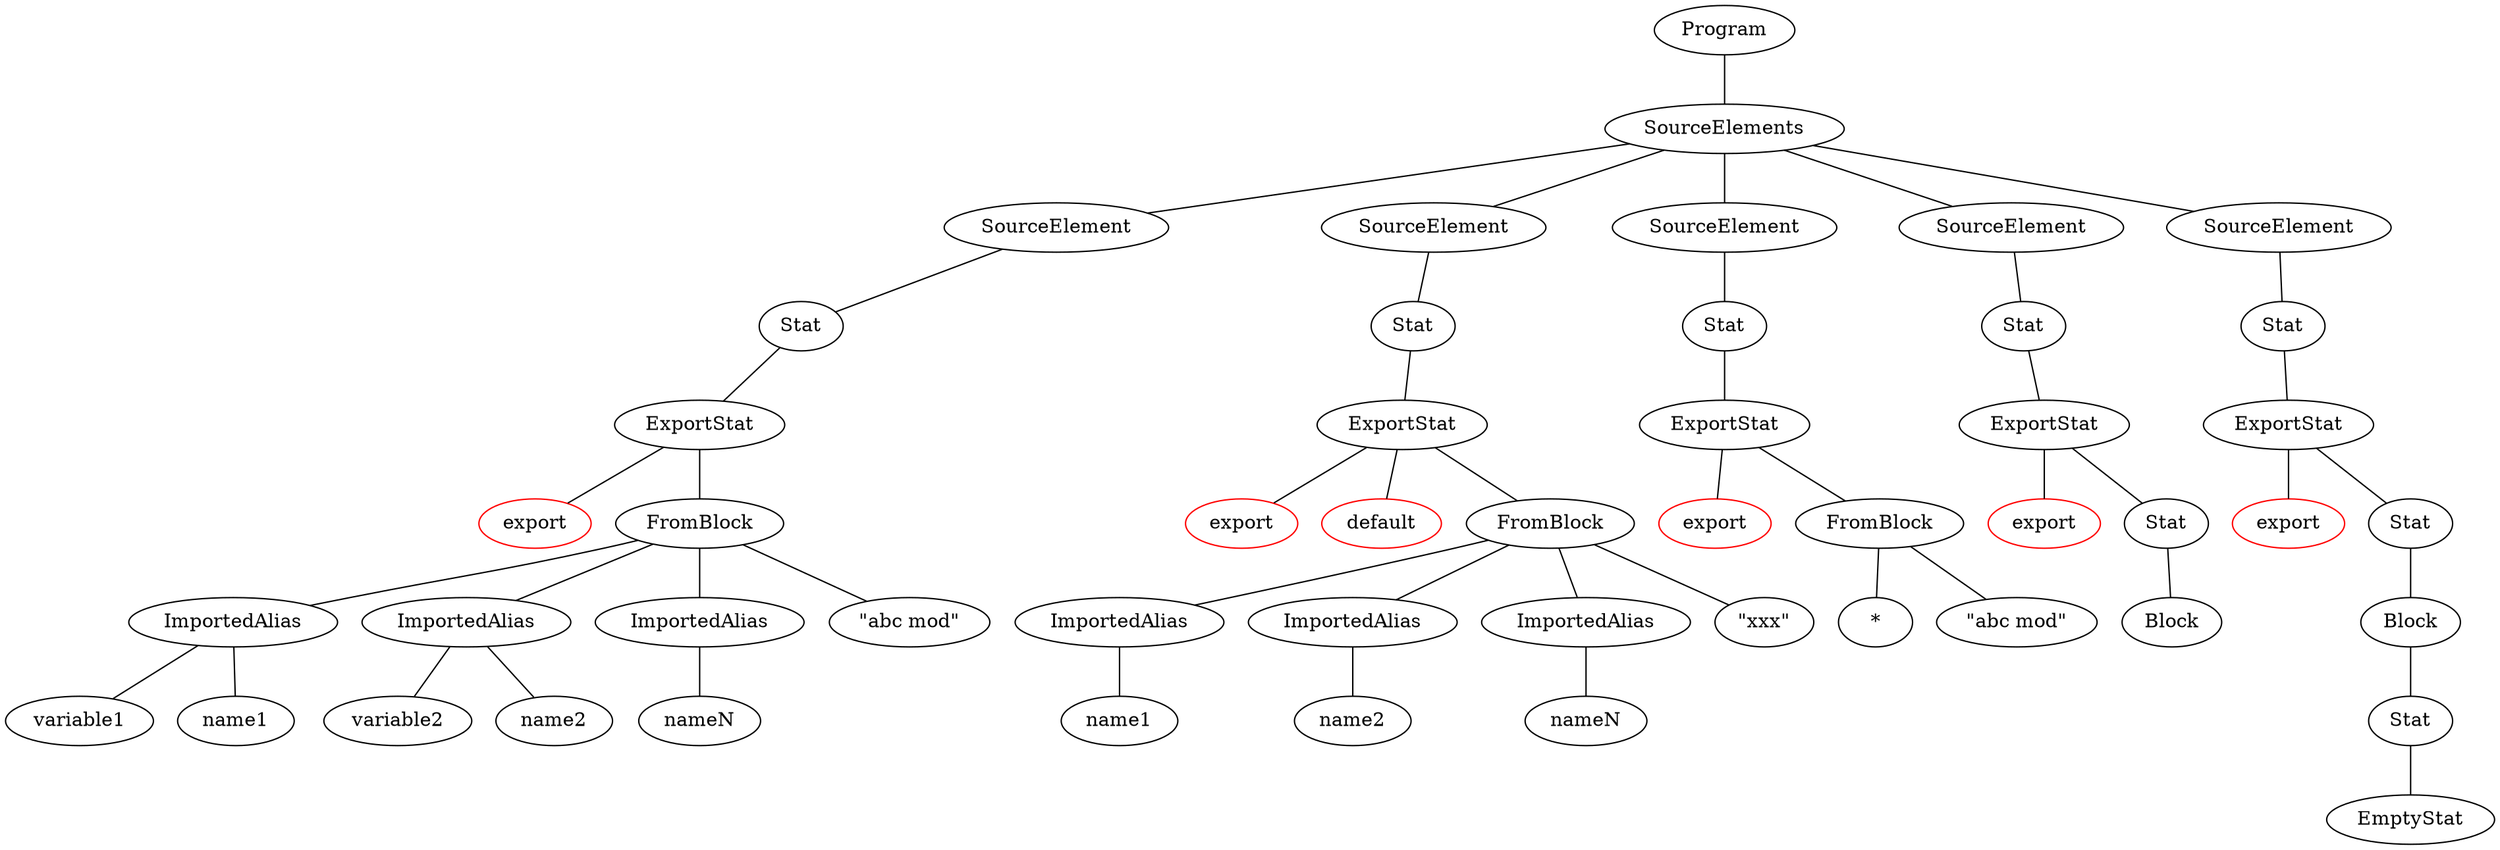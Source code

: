 graph vis {
	node50[label="Program"]
	node49[label="SourceElements"]
	node14[label="SourceElement"]
	node13[label="Stat"]
	node12[label="ExportStat"]
	node1[label="export", color=red]
	node11[label="FromBlock"]
	node4[label="ImportedAlias"]
	node3[label="variable1"]
	node2[label="name1"]
	node4 -- node2
	node4 -- node3
	node11 -- node4
	node7[label="ImportedAlias"]
	node6[label="variable2"]
	node5[label="name2"]
	node7 -- node5
	node7 -- node6
	node11 -- node7
	node9[label="ImportedAlias"]
	node8[label="nameN"]
	node9 -- node8
	node11 -- node9
	node10[label="\"abc mod\""]
	node11 -- node10
	node12 -- node11
	node12 -- node1
	node13 -- node12
	node14 -- node13
	node49 -- node14
	node27[label="SourceElement"]
	node26[label="Stat"]
	node25[label="ExportStat"]
	node15[label="export", color=red]
	node16[label="default", color=red]
	node25 -- node16
	node24[label="FromBlock"]
	node18[label="ImportedAlias"]
	node17[label="name1"]
	node18 -- node17
	node24 -- node18
	node20[label="ImportedAlias"]
	node19[label="name2"]
	node20 -- node19
	node24 -- node20
	node22[label="ImportedAlias"]
	node21[label="nameN"]
	node22 -- node21
	node24 -- node22
	node23[label="\"xxx\""]
	node24 -- node23
	node25 -- node24
	node25 -- node15
	node26 -- node25
	node27 -- node26
	node49 -- node27
	node34[label="SourceElement"]
	node33[label="Stat"]
	node32[label="ExportStat"]
	node28[label="export", color=red]
	node31[label="FromBlock"]
	node29[label="*"]
	node31 -- node29
	node30[label="\"abc mod\""]
	node31 -- node30
	node32 -- node31
	node32 -- node28
	node33 -- node32
	node34 -- node33
	node49 -- node34
	node40[label="SourceElement"]
	node39[label="Stat"]
	node38[label="ExportStat"]
	node35[label="export", color=red]
	node37[label="Stat"]
	node36[label="Block"]
	node37 -- node36
	node38 -- node37
	node38 -- node35
	node39 -- node38
	node40 -- node39
	node49 -- node40
	node48[label="SourceElement"]
	node47[label="Stat"]
	node46[label="ExportStat"]
	node41[label="export", color=red]
	node45[label="Stat"]
	node44[label="Block"]
	node43[label="Stat"]
	node42[label="EmptyStat"]
	node43 -- node42
	node44 -- node43
	node45 -- node44
	node46 -- node45
	node46 -- node41
	node47 -- node46
	node48 -- node47
	node49 -- node48
	node50 -- node49
}
